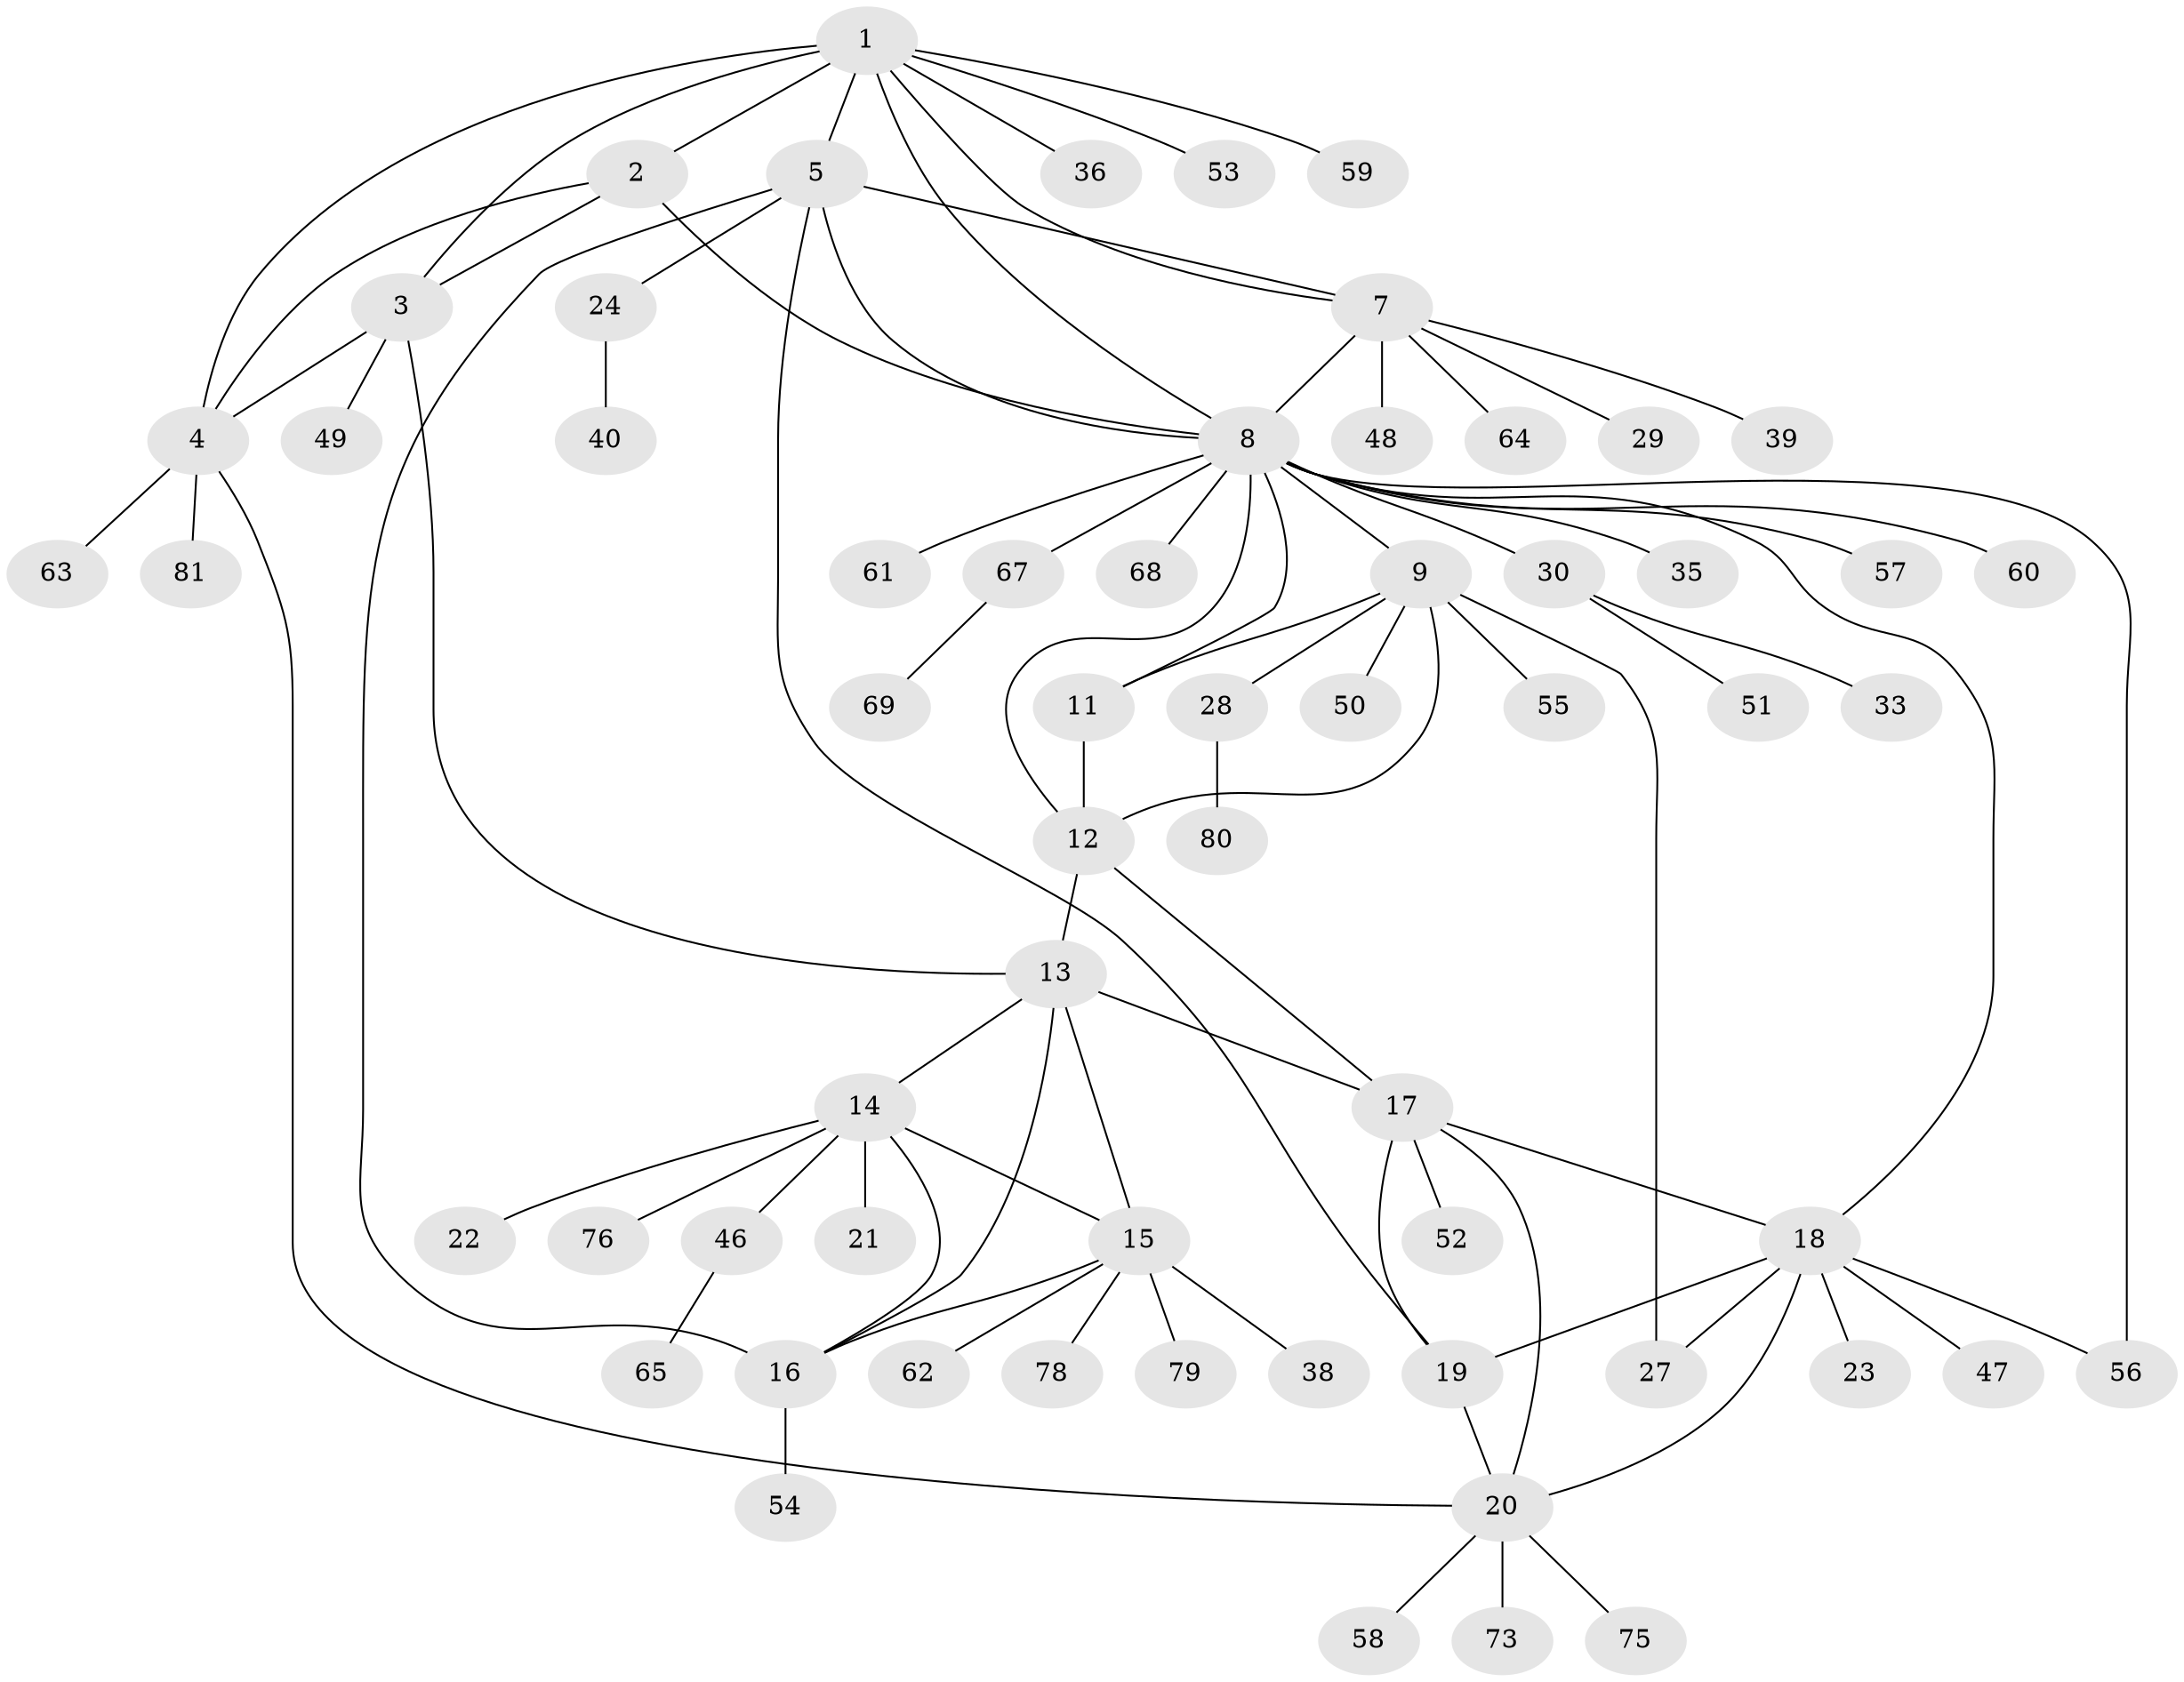 // original degree distribution, {6: 0.07407407407407407, 5: 0.024691358024691357, 7: 0.06172839506172839, 8: 0.04938271604938271, 12: 0.012345679012345678, 4: 0.024691358024691357, 2: 0.14814814814814814, 1: 0.5802469135802469, 3: 0.024691358024691357}
// Generated by graph-tools (version 1.1) at 2025/42/03/06/25 10:42:11]
// undirected, 62 vertices, 85 edges
graph export_dot {
graph [start="1"]
  node [color=gray90,style=filled];
  1 [super="+6"];
  2 [super="+44"];
  3 [super="+72"];
  4 [super="+34"];
  5 [super="+32"];
  7;
  8 [super="+10"];
  9 [super="+25"];
  11 [super="+66"];
  12 [super="+31"];
  13;
  14 [super="+45"];
  15 [super="+41"];
  16 [super="+43"];
  17 [super="+77"];
  18 [super="+26"];
  19;
  20 [super="+70"];
  21 [super="+71"];
  22;
  23;
  24;
  27;
  28 [super="+74"];
  29;
  30 [super="+37"];
  33;
  35;
  36;
  38;
  39 [super="+42"];
  40;
  46;
  47;
  48;
  49;
  50;
  51;
  52;
  53;
  54;
  55;
  56;
  57;
  58;
  59;
  60;
  61;
  62;
  63;
  64;
  65;
  67;
  68;
  69;
  73;
  75;
  76;
  78;
  79;
  80;
  81;
  1 -- 2;
  1 -- 3;
  1 -- 4;
  1 -- 53;
  1 -- 36;
  1 -- 5 [weight=2];
  1 -- 7;
  1 -- 8;
  1 -- 59;
  2 -- 3;
  2 -- 4;
  2 -- 8;
  3 -- 4;
  3 -- 13;
  3 -- 49;
  4 -- 20;
  4 -- 63;
  4 -- 81;
  5 -- 7;
  5 -- 8;
  5 -- 16;
  5 -- 19;
  5 -- 24;
  7 -- 8;
  7 -- 29;
  7 -- 39;
  7 -- 48;
  7 -- 64;
  8 -- 30;
  8 -- 35;
  8 -- 67;
  8 -- 68;
  8 -- 9;
  8 -- 11;
  8 -- 12;
  8 -- 18;
  8 -- 56;
  8 -- 57;
  8 -- 60;
  8 -- 61;
  9 -- 11;
  9 -- 12;
  9 -- 27;
  9 -- 28;
  9 -- 50;
  9 -- 55;
  11 -- 12;
  12 -- 13;
  12 -- 17;
  13 -- 14;
  13 -- 15;
  13 -- 16;
  13 -- 17;
  14 -- 15;
  14 -- 16;
  14 -- 21;
  14 -- 22;
  14 -- 46;
  14 -- 76;
  15 -- 16;
  15 -- 38;
  15 -- 62;
  15 -- 78;
  15 -- 79;
  16 -- 54;
  17 -- 18;
  17 -- 19;
  17 -- 20;
  17 -- 52;
  18 -- 19;
  18 -- 20;
  18 -- 23;
  18 -- 27;
  18 -- 56;
  18 -- 47;
  19 -- 20;
  20 -- 58;
  20 -- 73;
  20 -- 75;
  24 -- 40;
  28 -- 80;
  30 -- 33;
  30 -- 51;
  46 -- 65;
  67 -- 69;
}
